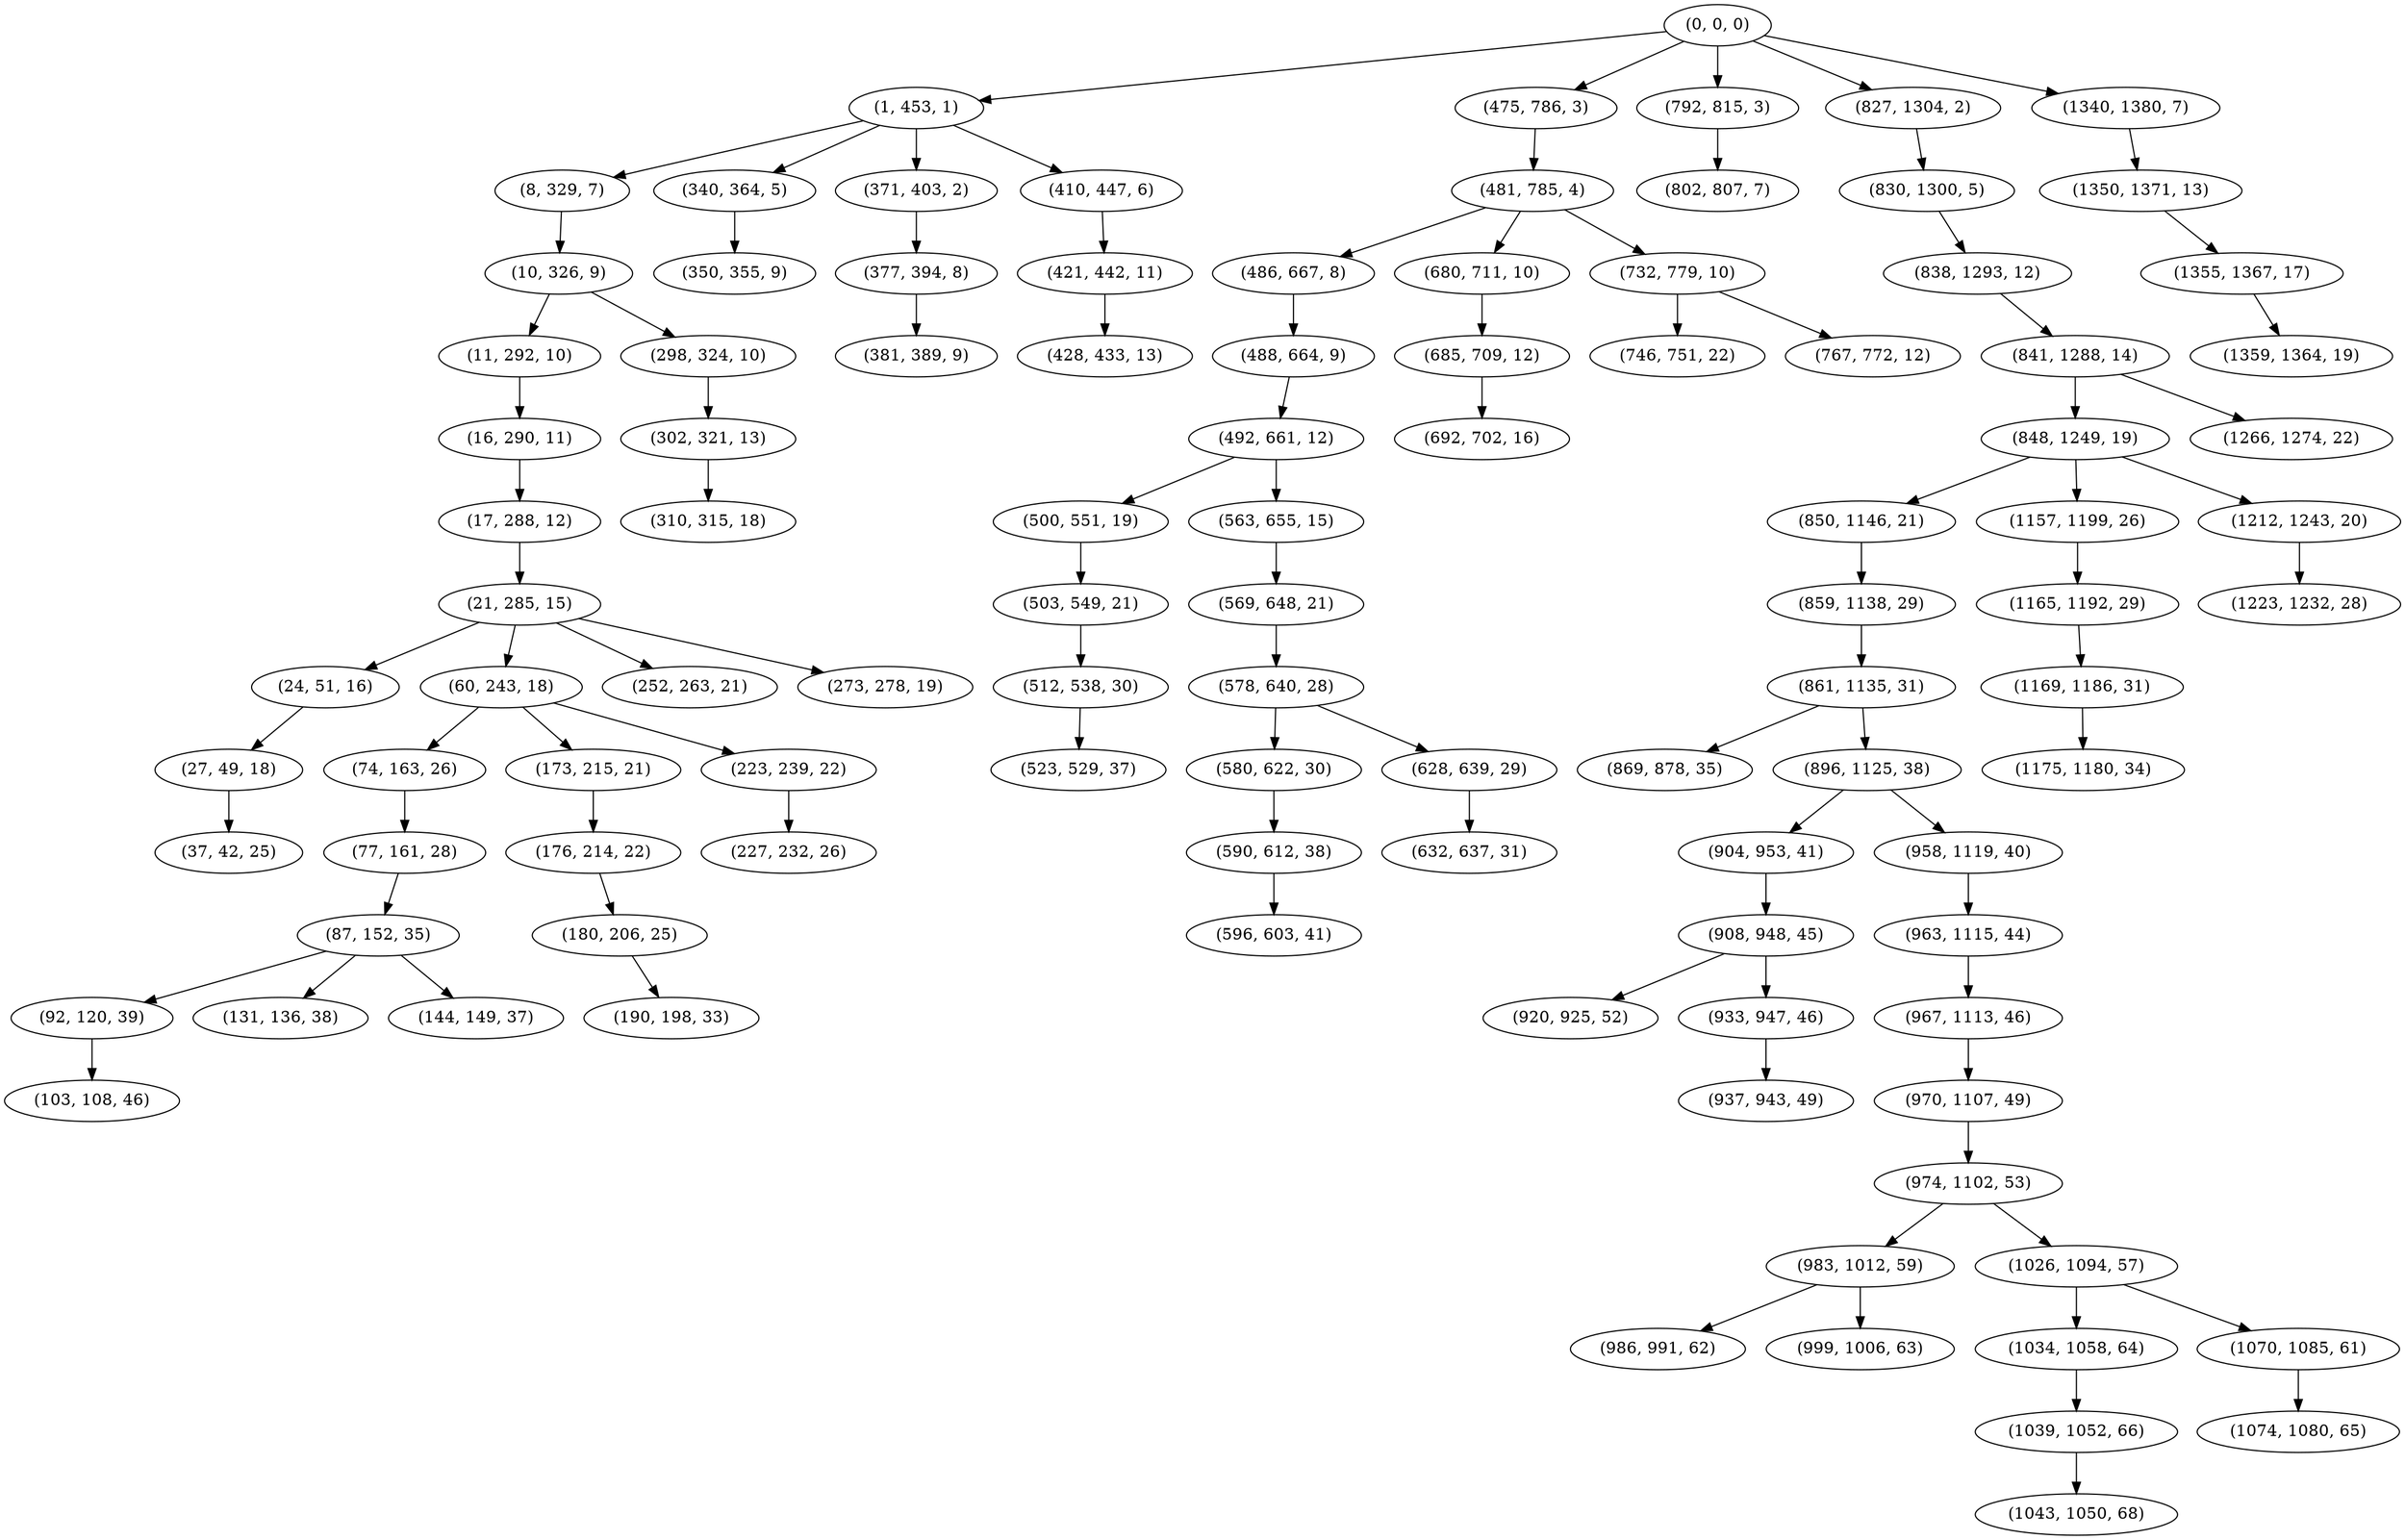 digraph tree {
    "(0, 0, 0)";
    "(1, 453, 1)";
    "(8, 329, 7)";
    "(10, 326, 9)";
    "(11, 292, 10)";
    "(16, 290, 11)";
    "(17, 288, 12)";
    "(21, 285, 15)";
    "(24, 51, 16)";
    "(27, 49, 18)";
    "(37, 42, 25)";
    "(60, 243, 18)";
    "(74, 163, 26)";
    "(77, 161, 28)";
    "(87, 152, 35)";
    "(92, 120, 39)";
    "(103, 108, 46)";
    "(131, 136, 38)";
    "(144, 149, 37)";
    "(173, 215, 21)";
    "(176, 214, 22)";
    "(180, 206, 25)";
    "(190, 198, 33)";
    "(223, 239, 22)";
    "(227, 232, 26)";
    "(252, 263, 21)";
    "(273, 278, 19)";
    "(298, 324, 10)";
    "(302, 321, 13)";
    "(310, 315, 18)";
    "(340, 364, 5)";
    "(350, 355, 9)";
    "(371, 403, 2)";
    "(377, 394, 8)";
    "(381, 389, 9)";
    "(410, 447, 6)";
    "(421, 442, 11)";
    "(428, 433, 13)";
    "(475, 786, 3)";
    "(481, 785, 4)";
    "(486, 667, 8)";
    "(488, 664, 9)";
    "(492, 661, 12)";
    "(500, 551, 19)";
    "(503, 549, 21)";
    "(512, 538, 30)";
    "(523, 529, 37)";
    "(563, 655, 15)";
    "(569, 648, 21)";
    "(578, 640, 28)";
    "(580, 622, 30)";
    "(590, 612, 38)";
    "(596, 603, 41)";
    "(628, 639, 29)";
    "(632, 637, 31)";
    "(680, 711, 10)";
    "(685, 709, 12)";
    "(692, 702, 16)";
    "(732, 779, 10)";
    "(746, 751, 22)";
    "(767, 772, 12)";
    "(792, 815, 3)";
    "(802, 807, 7)";
    "(827, 1304, 2)";
    "(830, 1300, 5)";
    "(838, 1293, 12)";
    "(841, 1288, 14)";
    "(848, 1249, 19)";
    "(850, 1146, 21)";
    "(859, 1138, 29)";
    "(861, 1135, 31)";
    "(869, 878, 35)";
    "(896, 1125, 38)";
    "(904, 953, 41)";
    "(908, 948, 45)";
    "(920, 925, 52)";
    "(933, 947, 46)";
    "(937, 943, 49)";
    "(958, 1119, 40)";
    "(963, 1115, 44)";
    "(967, 1113, 46)";
    "(970, 1107, 49)";
    "(974, 1102, 53)";
    "(983, 1012, 59)";
    "(986, 991, 62)";
    "(999, 1006, 63)";
    "(1026, 1094, 57)";
    "(1034, 1058, 64)";
    "(1039, 1052, 66)";
    "(1043, 1050, 68)";
    "(1070, 1085, 61)";
    "(1074, 1080, 65)";
    "(1157, 1199, 26)";
    "(1165, 1192, 29)";
    "(1169, 1186, 31)";
    "(1175, 1180, 34)";
    "(1212, 1243, 20)";
    "(1223, 1232, 28)";
    "(1266, 1274, 22)";
    "(1340, 1380, 7)";
    "(1350, 1371, 13)";
    "(1355, 1367, 17)";
    "(1359, 1364, 19)";
    "(0, 0, 0)" -> "(1, 453, 1)";
    "(0, 0, 0)" -> "(475, 786, 3)";
    "(0, 0, 0)" -> "(792, 815, 3)";
    "(0, 0, 0)" -> "(827, 1304, 2)";
    "(0, 0, 0)" -> "(1340, 1380, 7)";
    "(1, 453, 1)" -> "(8, 329, 7)";
    "(1, 453, 1)" -> "(340, 364, 5)";
    "(1, 453, 1)" -> "(371, 403, 2)";
    "(1, 453, 1)" -> "(410, 447, 6)";
    "(8, 329, 7)" -> "(10, 326, 9)";
    "(10, 326, 9)" -> "(11, 292, 10)";
    "(10, 326, 9)" -> "(298, 324, 10)";
    "(11, 292, 10)" -> "(16, 290, 11)";
    "(16, 290, 11)" -> "(17, 288, 12)";
    "(17, 288, 12)" -> "(21, 285, 15)";
    "(21, 285, 15)" -> "(24, 51, 16)";
    "(21, 285, 15)" -> "(60, 243, 18)";
    "(21, 285, 15)" -> "(252, 263, 21)";
    "(21, 285, 15)" -> "(273, 278, 19)";
    "(24, 51, 16)" -> "(27, 49, 18)";
    "(27, 49, 18)" -> "(37, 42, 25)";
    "(60, 243, 18)" -> "(74, 163, 26)";
    "(60, 243, 18)" -> "(173, 215, 21)";
    "(60, 243, 18)" -> "(223, 239, 22)";
    "(74, 163, 26)" -> "(77, 161, 28)";
    "(77, 161, 28)" -> "(87, 152, 35)";
    "(87, 152, 35)" -> "(92, 120, 39)";
    "(87, 152, 35)" -> "(131, 136, 38)";
    "(87, 152, 35)" -> "(144, 149, 37)";
    "(92, 120, 39)" -> "(103, 108, 46)";
    "(173, 215, 21)" -> "(176, 214, 22)";
    "(176, 214, 22)" -> "(180, 206, 25)";
    "(180, 206, 25)" -> "(190, 198, 33)";
    "(223, 239, 22)" -> "(227, 232, 26)";
    "(298, 324, 10)" -> "(302, 321, 13)";
    "(302, 321, 13)" -> "(310, 315, 18)";
    "(340, 364, 5)" -> "(350, 355, 9)";
    "(371, 403, 2)" -> "(377, 394, 8)";
    "(377, 394, 8)" -> "(381, 389, 9)";
    "(410, 447, 6)" -> "(421, 442, 11)";
    "(421, 442, 11)" -> "(428, 433, 13)";
    "(475, 786, 3)" -> "(481, 785, 4)";
    "(481, 785, 4)" -> "(486, 667, 8)";
    "(481, 785, 4)" -> "(680, 711, 10)";
    "(481, 785, 4)" -> "(732, 779, 10)";
    "(486, 667, 8)" -> "(488, 664, 9)";
    "(488, 664, 9)" -> "(492, 661, 12)";
    "(492, 661, 12)" -> "(500, 551, 19)";
    "(492, 661, 12)" -> "(563, 655, 15)";
    "(500, 551, 19)" -> "(503, 549, 21)";
    "(503, 549, 21)" -> "(512, 538, 30)";
    "(512, 538, 30)" -> "(523, 529, 37)";
    "(563, 655, 15)" -> "(569, 648, 21)";
    "(569, 648, 21)" -> "(578, 640, 28)";
    "(578, 640, 28)" -> "(580, 622, 30)";
    "(578, 640, 28)" -> "(628, 639, 29)";
    "(580, 622, 30)" -> "(590, 612, 38)";
    "(590, 612, 38)" -> "(596, 603, 41)";
    "(628, 639, 29)" -> "(632, 637, 31)";
    "(680, 711, 10)" -> "(685, 709, 12)";
    "(685, 709, 12)" -> "(692, 702, 16)";
    "(732, 779, 10)" -> "(746, 751, 22)";
    "(732, 779, 10)" -> "(767, 772, 12)";
    "(792, 815, 3)" -> "(802, 807, 7)";
    "(827, 1304, 2)" -> "(830, 1300, 5)";
    "(830, 1300, 5)" -> "(838, 1293, 12)";
    "(838, 1293, 12)" -> "(841, 1288, 14)";
    "(841, 1288, 14)" -> "(848, 1249, 19)";
    "(841, 1288, 14)" -> "(1266, 1274, 22)";
    "(848, 1249, 19)" -> "(850, 1146, 21)";
    "(848, 1249, 19)" -> "(1157, 1199, 26)";
    "(848, 1249, 19)" -> "(1212, 1243, 20)";
    "(850, 1146, 21)" -> "(859, 1138, 29)";
    "(859, 1138, 29)" -> "(861, 1135, 31)";
    "(861, 1135, 31)" -> "(869, 878, 35)";
    "(861, 1135, 31)" -> "(896, 1125, 38)";
    "(896, 1125, 38)" -> "(904, 953, 41)";
    "(896, 1125, 38)" -> "(958, 1119, 40)";
    "(904, 953, 41)" -> "(908, 948, 45)";
    "(908, 948, 45)" -> "(920, 925, 52)";
    "(908, 948, 45)" -> "(933, 947, 46)";
    "(933, 947, 46)" -> "(937, 943, 49)";
    "(958, 1119, 40)" -> "(963, 1115, 44)";
    "(963, 1115, 44)" -> "(967, 1113, 46)";
    "(967, 1113, 46)" -> "(970, 1107, 49)";
    "(970, 1107, 49)" -> "(974, 1102, 53)";
    "(974, 1102, 53)" -> "(983, 1012, 59)";
    "(974, 1102, 53)" -> "(1026, 1094, 57)";
    "(983, 1012, 59)" -> "(986, 991, 62)";
    "(983, 1012, 59)" -> "(999, 1006, 63)";
    "(1026, 1094, 57)" -> "(1034, 1058, 64)";
    "(1026, 1094, 57)" -> "(1070, 1085, 61)";
    "(1034, 1058, 64)" -> "(1039, 1052, 66)";
    "(1039, 1052, 66)" -> "(1043, 1050, 68)";
    "(1070, 1085, 61)" -> "(1074, 1080, 65)";
    "(1157, 1199, 26)" -> "(1165, 1192, 29)";
    "(1165, 1192, 29)" -> "(1169, 1186, 31)";
    "(1169, 1186, 31)" -> "(1175, 1180, 34)";
    "(1212, 1243, 20)" -> "(1223, 1232, 28)";
    "(1340, 1380, 7)" -> "(1350, 1371, 13)";
    "(1350, 1371, 13)" -> "(1355, 1367, 17)";
    "(1355, 1367, 17)" -> "(1359, 1364, 19)";
}
